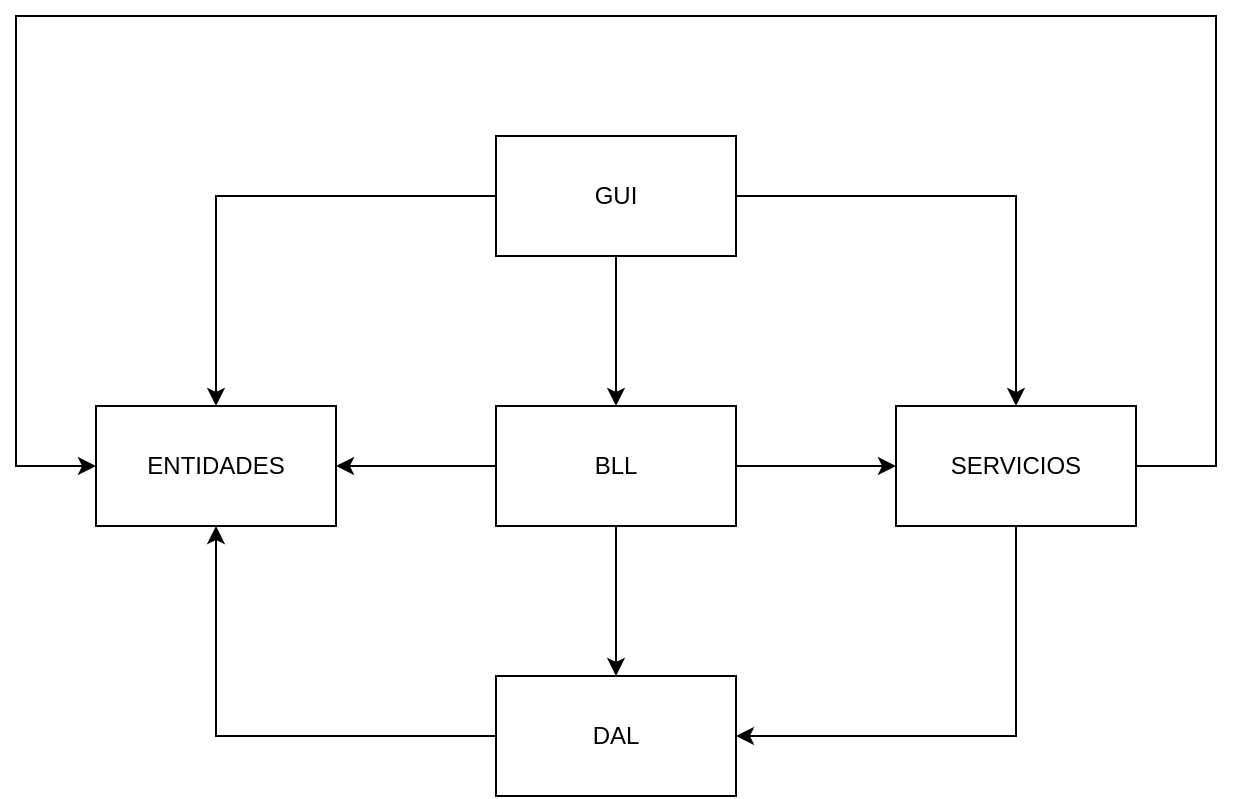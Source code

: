 <mxfile version="27.1.6">
  <diagram name="Página-1" id="jKYM1HGOOGCjrInamc6_">
    <mxGraphModel dx="1418" dy="802" grid="1" gridSize="10" guides="1" tooltips="1" connect="1" arrows="1" fold="1" page="1" pageScale="1" pageWidth="827" pageHeight="1169" math="0" shadow="0">
      <root>
        <mxCell id="0" />
        <mxCell id="1" parent="0" />
        <mxCell id="4nxTO_ml26OoCs9oKQIT-8" style="edgeStyle=orthogonalEdgeStyle;rounded=0;orthogonalLoop=1;jettySize=auto;html=1;entryX=0.5;entryY=0;entryDx=0;entryDy=0;" edge="1" parent="1" source="4nxTO_ml26OoCs9oKQIT-1" target="4nxTO_ml26OoCs9oKQIT-3">
          <mxGeometry relative="1" as="geometry" />
        </mxCell>
        <mxCell id="4nxTO_ml26OoCs9oKQIT-9" style="edgeStyle=orthogonalEdgeStyle;rounded=0;orthogonalLoop=1;jettySize=auto;html=1;entryX=0;entryY=0.5;entryDx=0;entryDy=0;" edge="1" parent="1" source="4nxTO_ml26OoCs9oKQIT-1" target="4nxTO_ml26OoCs9oKQIT-4">
          <mxGeometry relative="1" as="geometry" />
        </mxCell>
        <mxCell id="4nxTO_ml26OoCs9oKQIT-10" style="edgeStyle=orthogonalEdgeStyle;rounded=0;orthogonalLoop=1;jettySize=auto;html=1;entryX=1;entryY=0.5;entryDx=0;entryDy=0;" edge="1" parent="1" source="4nxTO_ml26OoCs9oKQIT-1" target="4nxTO_ml26OoCs9oKQIT-5">
          <mxGeometry relative="1" as="geometry" />
        </mxCell>
        <mxCell id="4nxTO_ml26OoCs9oKQIT-1" value="BLL" style="rounded=0;whiteSpace=wrap;html=1;" vertex="1" parent="1">
          <mxGeometry x="360" y="555" width="120" height="60" as="geometry" />
        </mxCell>
        <mxCell id="4nxTO_ml26OoCs9oKQIT-6" style="edgeStyle=orthogonalEdgeStyle;rounded=0;orthogonalLoop=1;jettySize=auto;html=1;entryX=0.5;entryY=0;entryDx=0;entryDy=0;" edge="1" parent="1" source="4nxTO_ml26OoCs9oKQIT-2" target="4nxTO_ml26OoCs9oKQIT-1">
          <mxGeometry relative="1" as="geometry" />
        </mxCell>
        <mxCell id="4nxTO_ml26OoCs9oKQIT-13" style="edgeStyle=orthogonalEdgeStyle;rounded=0;orthogonalLoop=1;jettySize=auto;html=1;entryX=0.5;entryY=0;entryDx=0;entryDy=0;" edge="1" parent="1" source="4nxTO_ml26OoCs9oKQIT-2" target="4nxTO_ml26OoCs9oKQIT-4">
          <mxGeometry relative="1" as="geometry" />
        </mxCell>
        <mxCell id="4nxTO_ml26OoCs9oKQIT-14" style="edgeStyle=orthogonalEdgeStyle;rounded=0;orthogonalLoop=1;jettySize=auto;html=1;entryX=0.5;entryY=0;entryDx=0;entryDy=0;" edge="1" parent="1" source="4nxTO_ml26OoCs9oKQIT-2" target="4nxTO_ml26OoCs9oKQIT-5">
          <mxGeometry relative="1" as="geometry" />
        </mxCell>
        <mxCell id="4nxTO_ml26OoCs9oKQIT-2" value="GUI" style="rounded=0;whiteSpace=wrap;html=1;" vertex="1" parent="1">
          <mxGeometry x="360" y="420" width="120" height="60" as="geometry" />
        </mxCell>
        <mxCell id="4nxTO_ml26OoCs9oKQIT-12" style="edgeStyle=orthogonalEdgeStyle;rounded=0;orthogonalLoop=1;jettySize=auto;html=1;entryX=0.5;entryY=1;entryDx=0;entryDy=0;" edge="1" parent="1" source="4nxTO_ml26OoCs9oKQIT-3" target="4nxTO_ml26OoCs9oKQIT-5">
          <mxGeometry relative="1" as="geometry" />
        </mxCell>
        <mxCell id="4nxTO_ml26OoCs9oKQIT-3" value="DAL" style="rounded=0;whiteSpace=wrap;html=1;" vertex="1" parent="1">
          <mxGeometry x="360" y="690" width="120" height="60" as="geometry" />
        </mxCell>
        <mxCell id="4nxTO_ml26OoCs9oKQIT-11" style="edgeStyle=orthogonalEdgeStyle;rounded=0;orthogonalLoop=1;jettySize=auto;html=1;entryX=1;entryY=0.5;entryDx=0;entryDy=0;" edge="1" parent="1" source="4nxTO_ml26OoCs9oKQIT-4" target="4nxTO_ml26OoCs9oKQIT-3">
          <mxGeometry relative="1" as="geometry">
            <Array as="points">
              <mxPoint x="620" y="720" />
            </Array>
          </mxGeometry>
        </mxCell>
        <mxCell id="4nxTO_ml26OoCs9oKQIT-15" style="edgeStyle=orthogonalEdgeStyle;rounded=0;orthogonalLoop=1;jettySize=auto;html=1;entryX=0;entryY=0.5;entryDx=0;entryDy=0;" edge="1" parent="1" source="4nxTO_ml26OoCs9oKQIT-4" target="4nxTO_ml26OoCs9oKQIT-5">
          <mxGeometry relative="1" as="geometry">
            <Array as="points">
              <mxPoint x="720" y="585" />
              <mxPoint x="720" y="360" />
              <mxPoint x="120" y="360" />
              <mxPoint x="120" y="585" />
            </Array>
          </mxGeometry>
        </mxCell>
        <mxCell id="4nxTO_ml26OoCs9oKQIT-4" value="SERVICIOS" style="rounded=0;whiteSpace=wrap;html=1;" vertex="1" parent="1">
          <mxGeometry x="560" y="555" width="120" height="60" as="geometry" />
        </mxCell>
        <mxCell id="4nxTO_ml26OoCs9oKQIT-5" value="ENTIDADES" style="rounded=0;whiteSpace=wrap;html=1;" vertex="1" parent="1">
          <mxGeometry x="160" y="555" width="120" height="60" as="geometry" />
        </mxCell>
      </root>
    </mxGraphModel>
  </diagram>
</mxfile>
